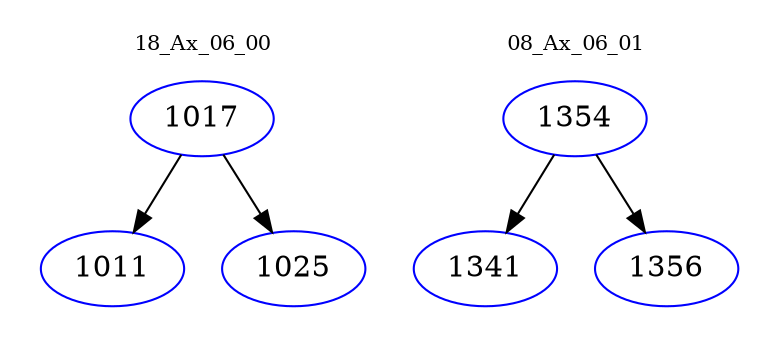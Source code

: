 digraph{
subgraph cluster_0 {
color = white
label = "18_Ax_06_00";
fontsize=10;
T0_1017 [label="1017", color="blue"]
T0_1017 -> T0_1011 [color="black"]
T0_1011 [label="1011", color="blue"]
T0_1017 -> T0_1025 [color="black"]
T0_1025 [label="1025", color="blue"]
}
subgraph cluster_1 {
color = white
label = "08_Ax_06_01";
fontsize=10;
T1_1354 [label="1354", color="blue"]
T1_1354 -> T1_1341 [color="black"]
T1_1341 [label="1341", color="blue"]
T1_1354 -> T1_1356 [color="black"]
T1_1356 [label="1356", color="blue"]
}
}
